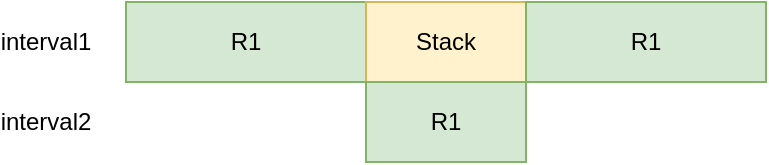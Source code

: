<mxfile version="14.6.13" type="device"><diagram id="ep8K6a4g_iN6kQRCgVrB" name="第 1 页"><mxGraphModel dx="593" dy="347" grid="1" gridSize="10" guides="1" tooltips="1" connect="1" arrows="1" fold="1" page="1" pageScale="1" pageWidth="827" pageHeight="1169" math="0" shadow="0"><root><mxCell id="0"/><mxCell id="1" parent="0"/><mxCell id="bl-SIu0EMGOF3l3Hjy3u-1" value="R1" style="rounded=0;whiteSpace=wrap;html=1;fillColor=#d5e8d4;strokeColor=#82b366;" vertex="1" parent="1"><mxGeometry x="320" y="280" width="120" height="40" as="geometry"/></mxCell><mxCell id="bl-SIu0EMGOF3l3Hjy3u-2" value="Stack" style="rounded=0;whiteSpace=wrap;html=1;fillColor=#fff2cc;strokeColor=#d6b656;" vertex="1" parent="1"><mxGeometry x="440" y="280" width="80" height="40" as="geometry"/></mxCell><mxCell id="bl-SIu0EMGOF3l3Hjy3u-3" value="R1" style="rounded=0;whiteSpace=wrap;html=1;fillColor=#d5e8d4;strokeColor=#82b366;" vertex="1" parent="1"><mxGeometry x="440" y="320" width="80" height="40" as="geometry"/></mxCell><mxCell id="bl-SIu0EMGOF3l3Hjy3u-4" value="interval1" style="text;html=1;strokeColor=none;fillColor=none;align=center;verticalAlign=middle;whiteSpace=wrap;rounded=0;" vertex="1" parent="1"><mxGeometry x="260" y="290" width="40" height="20" as="geometry"/></mxCell><mxCell id="bl-SIu0EMGOF3l3Hjy3u-5" value="interval2" style="text;html=1;strokeColor=none;fillColor=none;align=center;verticalAlign=middle;whiteSpace=wrap;rounded=0;" vertex="1" parent="1"><mxGeometry x="260" y="330" width="40" height="20" as="geometry"/></mxCell><mxCell id="bl-SIu0EMGOF3l3Hjy3u-6" value="R1" style="rounded=0;whiteSpace=wrap;html=1;fillColor=#d5e8d4;strokeColor=#82b366;" vertex="1" parent="1"><mxGeometry x="520" y="280" width="120" height="40" as="geometry"/></mxCell></root></mxGraphModel></diagram></mxfile>